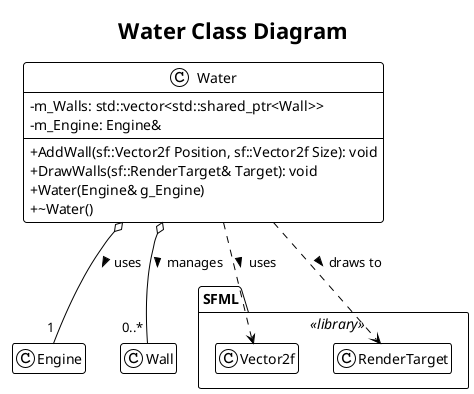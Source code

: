 @startuml
!theme plain
title Water Class Diagram

' Settings
skinparam classAttributeIconSize 0
hide empty members

' --- SFML Library ---
package SFML <<library>> {
    class Vector2f
    class RenderTarget
}

' --- Application Classes ---
class Engine
class Wall

class Water {
    - m_Walls: std::vector<std::shared_ptr<Wall>>
    - m_Engine: Engine&
    --
    + AddWall(sf::Vector2f Position, sf::Vector2f Size): void
    + DrawWalls(sf::RenderTarget& Target): void
    + Water(Engine& g_Engine)
    + ~Water()
}

' --- RELATIONSHIPS ---

' ==> Aggregation
' Water manages a collection of Walls via shared_ptr and holds a reference to the Engine.
Water o-- "0..*" Wall : manages >
Water o-- "1" Engine : uses >

' ==> Dependency
' The Water class methods use these SFML types as parameters.
Water ..> SFML.RenderTarget : draws to >
Water ..> SFML.Vector2f : uses >

@enduml
